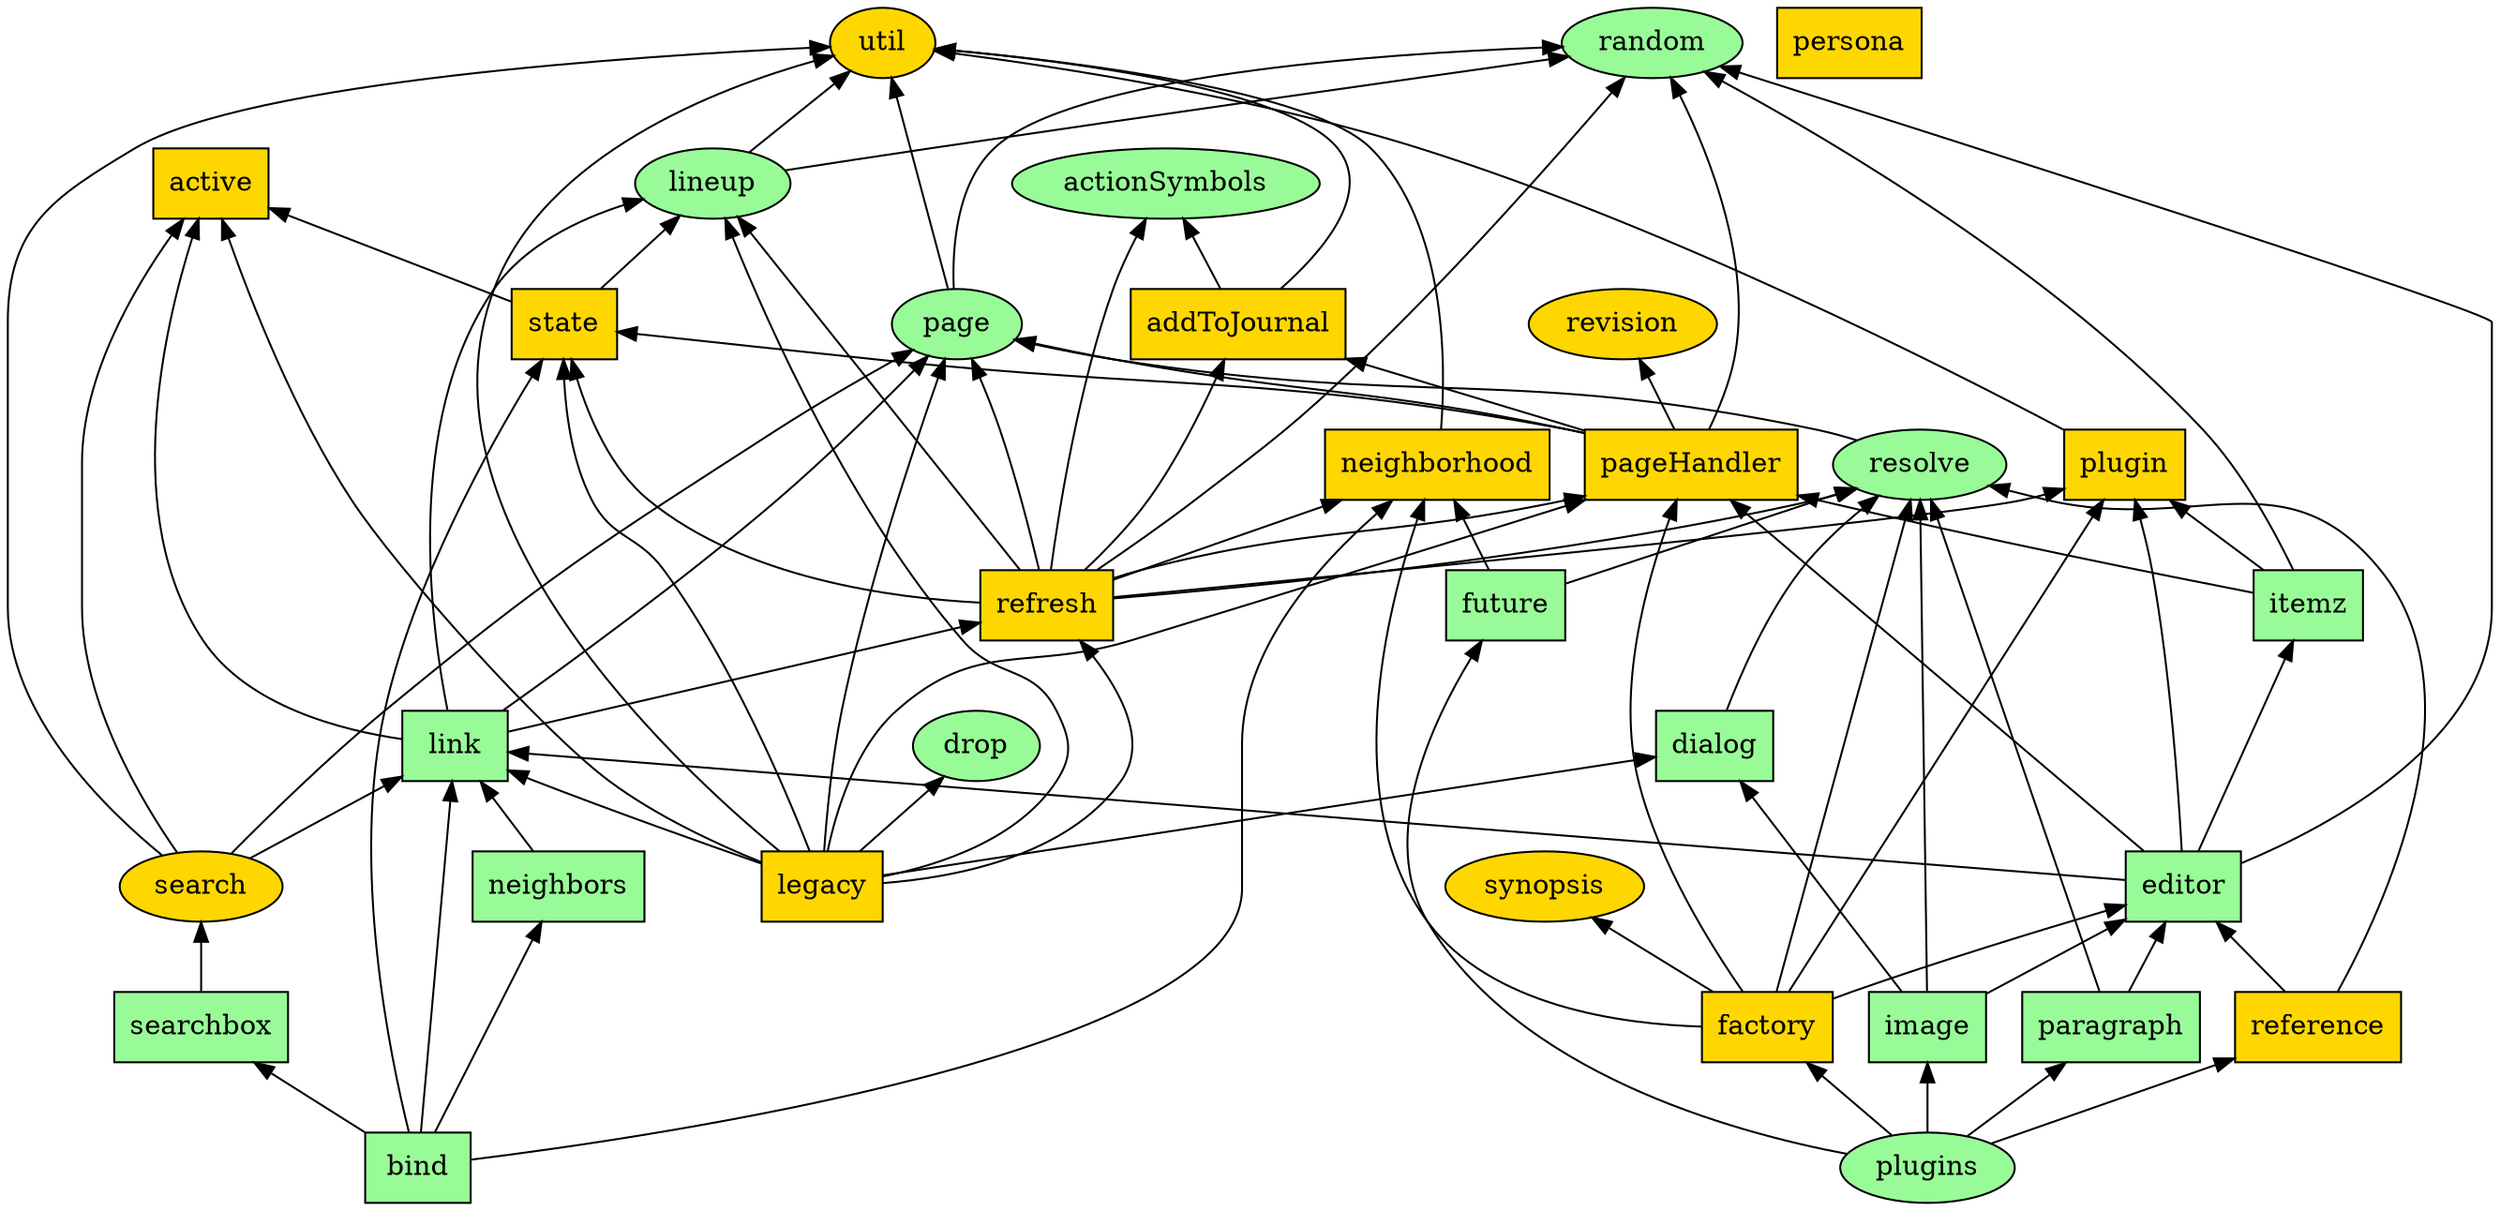 digraph { node [style=filled];

actionSymbols [fillcolor=paleGreen];

active [fillcolor=gold];
active [shape=box];

addToJournal [fillcolor=gold];
util -> addToJournal [dir=back];
actionSymbols -> addToJournal [dir=back];
addToJournal [shape=box];

bind [fillcolor=paleGreen];
neighborhood -> bind [dir=back];
neighbors -> bind [dir=back];
searchbox -> bind [dir=back];
state -> bind [dir=back];
link -> bind [dir=back];
bind [shape=box];

dialog [fillcolor=paleGreen];
resolve -> dialog [dir=back];
dialog [shape=box];

drop [fillcolor=paleGreen];

editor [fillcolor=paleGreen];
plugin -> editor [dir=back];
itemz -> editor [dir=back];
pageHandler -> editor [dir=back];
link -> editor [dir=back];
random -> editor [dir=back];
editor [shape=box];

factory [fillcolor=gold];
neighborhood -> factory [dir=back];
plugin -> factory [dir=back];
resolve -> factory [dir=back];
pageHandler -> factory [dir=back];
editor -> factory [dir=back];
synopsis -> factory [dir=back];
factory [shape=box];

future [fillcolor=paleGreen];
resolve -> future [dir=back];
neighborhood -> future [dir=back];
future [shape=box];

image [fillcolor=paleGreen];
dialog -> image [dir=back];
editor -> image [dir=back];
resolve -> image [dir=back];
image [shape=box];

itemz [fillcolor=paleGreen];
pageHandler -> itemz [dir=back];
plugin -> itemz [dir=back];
random -> itemz [dir=back];
itemz [shape=box];

legacy [fillcolor=gold];
util -> legacy [dir=back];
pageHandler -> legacy [dir=back];
state -> legacy [dir=back];
active -> legacy [dir=back];
refresh -> legacy [dir=back];
lineup -> legacy [dir=back];
drop -> legacy [dir=back];
dialog -> legacy [dir=back];
link -> legacy [dir=back];
page -> legacy [dir=back];
legacy [shape=box];

lineup [fillcolor=paleGreen];
util -> lineup [dir=back];
random -> lineup [dir=back];

link [fillcolor=paleGreen];
lineup -> link [dir=back];
active -> link [dir=back];
refresh -> link [dir=back];
page -> link [dir=back];
link [shape=box];

neighborhood [fillcolor=gold];
util -> neighborhood [dir=back];
neighborhood [shape=box];

neighbors [fillcolor=paleGreen];
link -> neighbors [dir=back];
neighbors [shape=box];

page [fillcolor=paleGreen];
util -> page [dir=back];
random -> page [dir=back];

pageHandler [fillcolor=gold];
state -> pageHandler [dir=back];
revision -> pageHandler [dir=back];
addToJournal -> pageHandler [dir=back];
page -> pageHandler [dir=back];
random -> pageHandler [dir=back];
pageHandler [shape=box];

paragraph [fillcolor=paleGreen];
editor -> paragraph [dir=back];
resolve -> paragraph [dir=back];
paragraph [shape=box];

persona [fillcolor=gold];
persona [shape=box];

plugin [fillcolor=gold];
util -> plugin [dir=back];
plugin [shape=box];

plugins [fillcolor=paleGreen];
reference -> plugins [dir=back];
factory -> plugins [dir=back];
paragraph -> plugins [dir=back];
image -> plugins [dir=back];
future -> plugins [dir=back];

random [fillcolor=paleGreen];

reference [fillcolor=gold];
editor -> reference [dir=back];
resolve -> reference [dir=back];
reference [shape=box];

refresh [fillcolor=gold];
pageHandler -> refresh [dir=back];
plugin -> refresh [dir=back];
state -> refresh [dir=back];
neighborhood -> refresh [dir=back];
addToJournal -> refresh [dir=back];
actionSymbols -> refresh [dir=back];
lineup -> refresh [dir=back];
resolve -> refresh [dir=back];
random -> refresh [dir=back];
page -> refresh [dir=back];
refresh [shape=box];

resolve [fillcolor=paleGreen];
page -> resolve [dir=back];

revision [fillcolor=gold];

search [fillcolor=gold];
link -> search [dir=back];
util -> search [dir=back];
active -> search [dir=back];
page -> search [dir=back];

searchbox [fillcolor=paleGreen];
search -> searchbox [dir=back];
searchbox [shape=box];

state [fillcolor=gold];
active -> state [dir=back];
lineup -> state [dir=back];
state [shape=box];

synopsis [fillcolor=gold];

util [fillcolor=gold];
}
